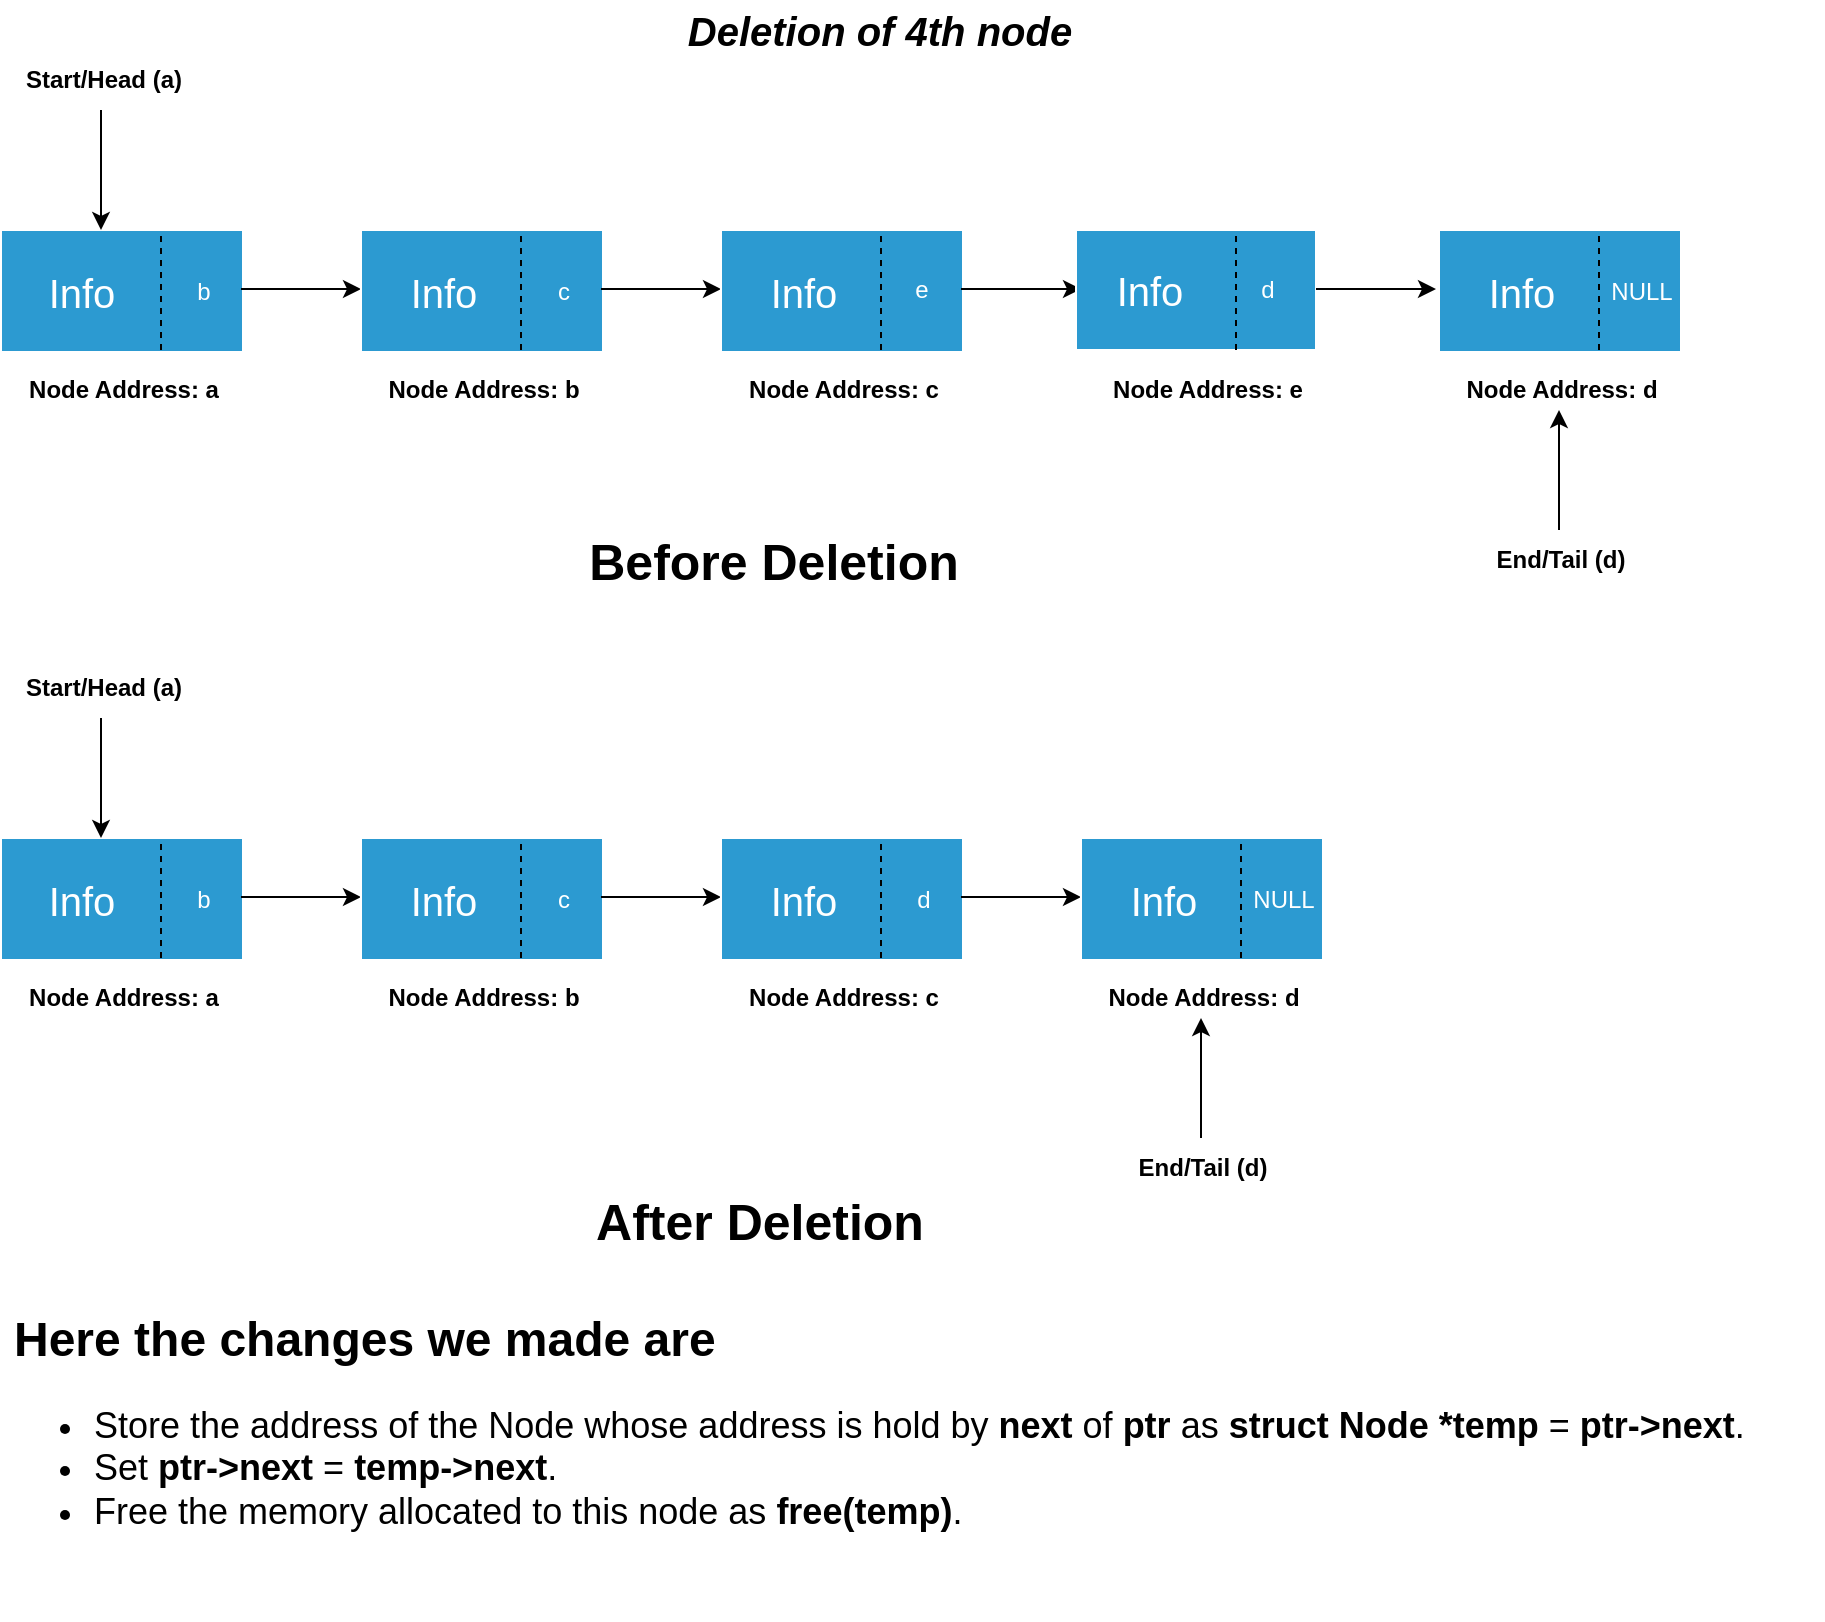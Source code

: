 <mxfile version="10.8.3" type="device"><diagram id="b0bjaMOpjdLnvXChYn6H" name="Page-1"><mxGraphModel dx="840" dy="415" grid="1" gridSize="10" guides="1" tooltips="1" connect="1" arrows="1" fold="1" page="1" pageScale="1" pageWidth="1169" pageHeight="1654" math="0" shadow="0"><root><mxCell id="0"/><mxCell id="1" parent="0"/><mxCell id="cm114596nSEJLQEr1XQZ-1" value="" style="rounded=0;whiteSpace=wrap;html=1;fillColor=#2C9AD1;strokeColor=#FFFFFF;" parent="1" vertex="1"><mxGeometry x="70.5" y="479" width="121" height="61" as="geometry"/></mxCell><mxCell id="cm114596nSEJLQEr1XQZ-2" value="" style="endArrow=classic;html=1;" parent="1" edge="1"><mxGeometry width="50" height="50" relative="1" as="geometry"><mxPoint x="190.5" y="508.5" as="sourcePoint"/><mxPoint x="250.5" y="508.5" as="targetPoint"/><Array as="points"/></mxGeometry></mxCell><mxCell id="cm114596nSEJLQEr1XQZ-3" value="" style="endArrow=none;dashed=1;html=1;" parent="1" edge="1"><mxGeometry width="50" height="50" relative="1" as="geometry"><mxPoint x="150.5" y="539" as="sourcePoint"/><mxPoint x="150.5" y="479" as="targetPoint"/></mxGeometry></mxCell><mxCell id="cm114596nSEJLQEr1XQZ-4" value="" style="rounded=0;whiteSpace=wrap;html=1;fillColor=#2C9AD1;strokeColor=#FFFFFF;" parent="1" vertex="1"><mxGeometry x="250.5" y="479" width="121" height="61" as="geometry"/></mxCell><mxCell id="cm114596nSEJLQEr1XQZ-5" value="" style="endArrow=classic;html=1;" parent="1" edge="1"><mxGeometry width="50" height="50" relative="1" as="geometry"><mxPoint x="370.5" y="508.5" as="sourcePoint"/><mxPoint x="430.5" y="508.5" as="targetPoint"/><Array as="points"/></mxGeometry></mxCell><mxCell id="cm114596nSEJLQEr1XQZ-6" value="" style="endArrow=none;dashed=1;html=1;" parent="1" edge="1"><mxGeometry width="50" height="50" relative="1" as="geometry"><mxPoint x="330.5" y="539" as="sourcePoint"/><mxPoint x="330.5" y="479" as="targetPoint"/></mxGeometry></mxCell><mxCell id="cm114596nSEJLQEr1XQZ-7" value="" style="rounded=0;whiteSpace=wrap;html=1;fillColor=#2C9AD1;strokeColor=#FFFFFF;" parent="1" vertex="1"><mxGeometry x="430.5" y="479" width="121" height="61" as="geometry"/></mxCell><mxCell id="cm114596nSEJLQEr1XQZ-8" value="" style="endArrow=classic;html=1;" parent="1" edge="1"><mxGeometry width="50" height="50" relative="1" as="geometry"><mxPoint x="550.5" y="508.5" as="sourcePoint"/><mxPoint x="610.5" y="508.5" as="targetPoint"/><Array as="points"/></mxGeometry></mxCell><mxCell id="cm114596nSEJLQEr1XQZ-9" value="" style="endArrow=none;dashed=1;html=1;" parent="1" edge="1"><mxGeometry width="50" height="50" relative="1" as="geometry"><mxPoint x="510.5" y="539" as="sourcePoint"/><mxPoint x="510.5" y="479" as="targetPoint"/></mxGeometry></mxCell><mxCell id="cm114596nSEJLQEr1XQZ-10" value="" style="rounded=0;whiteSpace=wrap;html=1;fillColor=#2C9AD1;strokeColor=#FFFFFF;" parent="1" vertex="1"><mxGeometry x="610.5" y="479" width="121" height="61" as="geometry"/></mxCell><mxCell id="cm114596nSEJLQEr1XQZ-11" value="" style="endArrow=none;dashed=1;html=1;" parent="1" edge="1"><mxGeometry width="50" height="50" relative="1" as="geometry"><mxPoint x="690.5" y="539" as="sourcePoint"/><mxPoint x="690.5" y="479" as="targetPoint"/></mxGeometry></mxCell><mxCell id="cm114596nSEJLQEr1XQZ-12" value="" style="endArrow=classic;html=1;" parent="1" edge="1"><mxGeometry width="50" height="50" relative="1" as="geometry"><mxPoint x="120.5" y="419" as="sourcePoint"/><mxPoint x="120.5" y="479" as="targetPoint"/></mxGeometry></mxCell><mxCell id="cm114596nSEJLQEr1XQZ-13" value="Start/Head (a)" style="text;html=1;strokeColor=none;fillColor=none;align=center;verticalAlign=middle;whiteSpace=wrap;rounded=0;fontStyle=1" parent="1" vertex="1"><mxGeometry x="71.5" y="389" width="100" height="30" as="geometry"/></mxCell><mxCell id="cm114596nSEJLQEr1XQZ-14" value="&lt;b&gt;End/Tail (d)&lt;/b&gt;" style="text;html=1;strokeColor=none;fillColor=none;align=center;verticalAlign=middle;whiteSpace=wrap;rounded=0;" parent="1" vertex="1"><mxGeometry x="628.5" y="629" width="85" height="30" as="geometry"/></mxCell><mxCell id="cm114596nSEJLQEr1XQZ-15" value="NULL" style="text;html=1;strokeColor=none;fillColor=none;align=center;verticalAlign=middle;whiteSpace=wrap;rounded=0;fontColor=#FFFFFF;" parent="1" vertex="1"><mxGeometry x="691.5" y="500" width="40" height="20" as="geometry"/></mxCell><object label="Node Address: a" id="cm114596nSEJLQEr1XQZ-16"><mxCell style="text;html=1;strokeColor=none;fillColor=none;align=center;verticalAlign=middle;whiteSpace=wrap;rounded=0;fontStyle=1" parent="1" vertex="1"><mxGeometry x="76.5" y="549" width="110" height="20" as="geometry"/></mxCell></object><object label="Node Address: b" id="cm114596nSEJLQEr1XQZ-17"><mxCell style="text;html=1;strokeColor=none;fillColor=none;align=center;verticalAlign=middle;whiteSpace=wrap;rounded=0;fontStyle=1" parent="1" vertex="1"><mxGeometry x="256.5" y="549" width="110" height="20" as="geometry"/></mxCell></object><object label="Node Address: c" id="cm114596nSEJLQEr1XQZ-18"><mxCell style="text;html=1;strokeColor=none;fillColor=none;align=center;verticalAlign=middle;whiteSpace=wrap;rounded=0;fontStyle=1" parent="1" vertex="1"><mxGeometry x="436.5" y="549" width="110" height="20" as="geometry"/></mxCell></object><object label="Node Address: d" id="cm114596nSEJLQEr1XQZ-19"><mxCell style="text;html=1;strokeColor=none;fillColor=none;align=center;verticalAlign=middle;whiteSpace=wrap;rounded=0;fontStyle=1" parent="1" vertex="1"><mxGeometry x="616.5" y="549" width="110" height="20" as="geometry"/></mxCell></object><mxCell id="cm114596nSEJLQEr1XQZ-20" value="" style="endArrow=classic;html=1;" parent="1" edge="1"><mxGeometry width="50" height="50" relative="1" as="geometry"><mxPoint x="670.5" y="629" as="sourcePoint"/><mxPoint x="670.5" y="569" as="targetPoint"/></mxGeometry></mxCell><mxCell id="cm114596nSEJLQEr1XQZ-21" value="b" style="text;html=1;strokeColor=none;fillColor=none;align=center;verticalAlign=middle;whiteSpace=wrap;rounded=0;fontColor=#FFFFFF;" parent="1" vertex="1"><mxGeometry x="151.5" y="499.5" width="40" height="20" as="geometry"/></mxCell><mxCell id="cm114596nSEJLQEr1XQZ-22" value="c" style="text;html=1;strokeColor=none;fillColor=none;align=center;verticalAlign=middle;whiteSpace=wrap;rounded=0;fontColor=#FFFFFF;" parent="1" vertex="1"><mxGeometry x="331.5" y="499.5" width="40" height="20" as="geometry"/></mxCell><mxCell id="cm114596nSEJLQEr1XQZ-23" value="d" style="text;html=1;strokeColor=none;fillColor=none;align=center;verticalAlign=middle;whiteSpace=wrap;rounded=0;fontColor=#FFFFFF;" parent="1" vertex="1"><mxGeometry x="511.5" y="499.5" width="40" height="20" as="geometry"/></mxCell><mxCell id="cm114596nSEJLQEr1XQZ-24" value="Info" style="text;html=1;strokeColor=none;fillColor=none;align=center;verticalAlign=middle;whiteSpace=wrap;rounded=0;fontSize=20;fontColor=#FFFFFF;" parent="1" vertex="1"><mxGeometry x="90.5" y="499.5" width="40" height="20" as="geometry"/></mxCell><mxCell id="cm114596nSEJLQEr1XQZ-25" value="Info" style="text;html=1;strokeColor=none;fillColor=none;align=center;verticalAlign=middle;whiteSpace=wrap;rounded=0;fontSize=20;fontColor=#FFFFFF;" parent="1" vertex="1"><mxGeometry x="271.5" y="500" width="40" height="20" as="geometry"/></mxCell><mxCell id="cm114596nSEJLQEr1XQZ-26" value="Info" style="text;html=1;strokeColor=none;fillColor=none;align=center;verticalAlign=middle;whiteSpace=wrap;rounded=0;fontSize=20;fontColor=#FFFFFF;" parent="1" vertex="1"><mxGeometry x="451.5" y="500" width="40" height="20" as="geometry"/></mxCell><mxCell id="cm114596nSEJLQEr1XQZ-27" value="Info" style="text;html=1;strokeColor=none;fillColor=none;align=center;verticalAlign=middle;whiteSpace=wrap;rounded=0;fontSize=20;fontColor=#FFFFFF;" parent="1" vertex="1"><mxGeometry x="631.5" y="500" width="40" height="20" as="geometry"/></mxCell><mxCell id="cm114596nSEJLQEr1XQZ-28" value="" style="rounded=0;whiteSpace=wrap;html=1;fillColor=#2C9AD1;strokeColor=#FFFFFF;" parent="1" vertex="1"><mxGeometry x="70.5" y="175" width="121" height="61" as="geometry"/></mxCell><mxCell id="cm114596nSEJLQEr1XQZ-29" value="" style="endArrow=classic;html=1;" parent="1" edge="1"><mxGeometry width="50" height="50" relative="1" as="geometry"><mxPoint x="190.5" y="204.5" as="sourcePoint"/><mxPoint x="250.5" y="204.5" as="targetPoint"/><Array as="points"/></mxGeometry></mxCell><mxCell id="cm114596nSEJLQEr1XQZ-30" value="" style="endArrow=none;dashed=1;html=1;" parent="1" edge="1"><mxGeometry width="50" height="50" relative="1" as="geometry"><mxPoint x="150.5" y="235" as="sourcePoint"/><mxPoint x="150.5" y="175" as="targetPoint"/></mxGeometry></mxCell><mxCell id="cm114596nSEJLQEr1XQZ-31" value="" style="rounded=0;whiteSpace=wrap;html=1;fillColor=#2C9AD1;strokeColor=#FFFFFF;" parent="1" vertex="1"><mxGeometry x="250.5" y="175" width="121" height="61" as="geometry"/></mxCell><mxCell id="cm114596nSEJLQEr1XQZ-32" value="" style="endArrow=classic;html=1;" parent="1" edge="1"><mxGeometry width="50" height="50" relative="1" as="geometry"><mxPoint x="370.5" y="204.5" as="sourcePoint"/><mxPoint x="430.5" y="204.5" as="targetPoint"/><Array as="points"/></mxGeometry></mxCell><mxCell id="cm114596nSEJLQEr1XQZ-33" value="" style="endArrow=none;dashed=1;html=1;" parent="1" edge="1"><mxGeometry width="50" height="50" relative="1" as="geometry"><mxPoint x="330.5" y="235" as="sourcePoint"/><mxPoint x="330.5" y="175" as="targetPoint"/></mxGeometry></mxCell><mxCell id="cm114596nSEJLQEr1XQZ-34" value="" style="rounded=0;whiteSpace=wrap;html=1;fillColor=#2C9AD1;strokeColor=#FFFFFF;" parent="1" vertex="1"><mxGeometry x="430.5" y="175" width="121" height="61" as="geometry"/></mxCell><mxCell id="cm114596nSEJLQEr1XQZ-35" value="" style="endArrow=classic;html=1;" parent="1" edge="1"><mxGeometry width="50" height="50" relative="1" as="geometry"><mxPoint x="550.5" y="204.5" as="sourcePoint"/><mxPoint x="610.5" y="204.5" as="targetPoint"/><Array as="points"/></mxGeometry></mxCell><mxCell id="cm114596nSEJLQEr1XQZ-36" value="" style="endArrow=none;dashed=1;html=1;" parent="1" edge="1"><mxGeometry width="50" height="50" relative="1" as="geometry"><mxPoint x="510.5" y="235" as="sourcePoint"/><mxPoint x="510.5" y="175" as="targetPoint"/></mxGeometry></mxCell><mxCell id="cm114596nSEJLQEr1XQZ-37" value="" style="rounded=0;whiteSpace=wrap;html=1;fillColor=#2C9AD1;strokeColor=#FFFFFF;" parent="1" vertex="1"><mxGeometry x="789.5" y="175" width="121" height="61" as="geometry"/></mxCell><mxCell id="cm114596nSEJLQEr1XQZ-38" value="" style="endArrow=none;dashed=1;html=1;" parent="1" edge="1"><mxGeometry width="50" height="50" relative="1" as="geometry"><mxPoint x="869.5" y="235" as="sourcePoint"/><mxPoint x="869.5" y="175" as="targetPoint"/></mxGeometry></mxCell><mxCell id="cm114596nSEJLQEr1XQZ-39" value="" style="endArrow=classic;html=1;" parent="1" edge="1"><mxGeometry width="50" height="50" relative="1" as="geometry"><mxPoint x="120.5" y="115" as="sourcePoint"/><mxPoint x="120.5" y="175" as="targetPoint"/></mxGeometry></mxCell><mxCell id="cm114596nSEJLQEr1XQZ-40" value="Start/Head (a)" style="text;html=1;strokeColor=none;fillColor=none;align=center;verticalAlign=middle;whiteSpace=wrap;rounded=0;fontStyle=1" parent="1" vertex="1"><mxGeometry x="71.5" y="85" width="100" height="30" as="geometry"/></mxCell><mxCell id="cm114596nSEJLQEr1XQZ-41" value="&lt;b&gt;End/Tail (d)&lt;/b&gt;" style="text;html=1;strokeColor=none;fillColor=none;align=center;verticalAlign=middle;whiteSpace=wrap;rounded=0;" parent="1" vertex="1"><mxGeometry x="807.5" y="325" width="85" height="30" as="geometry"/></mxCell><mxCell id="cm114596nSEJLQEr1XQZ-42" value="NULL" style="text;html=1;strokeColor=none;fillColor=none;align=center;verticalAlign=middle;whiteSpace=wrap;rounded=0;fontColor=#FFFFFF;" parent="1" vertex="1"><mxGeometry x="870.5" y="196" width="40" height="20" as="geometry"/></mxCell><object label="Node Address: a" id="cm114596nSEJLQEr1XQZ-43"><mxCell style="text;html=1;strokeColor=none;fillColor=none;align=center;verticalAlign=middle;whiteSpace=wrap;rounded=0;fontStyle=1" parent="1" vertex="1"><mxGeometry x="76.5" y="245" width="110" height="20" as="geometry"/></mxCell></object><object label="Node Address: b" id="cm114596nSEJLQEr1XQZ-44"><mxCell style="text;html=1;strokeColor=none;fillColor=none;align=center;verticalAlign=middle;whiteSpace=wrap;rounded=0;fontStyle=1" parent="1" vertex="1"><mxGeometry x="256.5" y="245" width="110" height="20" as="geometry"/></mxCell></object><object label="Node Address: c" id="cm114596nSEJLQEr1XQZ-45"><mxCell style="text;html=1;strokeColor=none;fillColor=none;align=center;verticalAlign=middle;whiteSpace=wrap;rounded=0;fontStyle=1" parent="1" vertex="1"><mxGeometry x="436.5" y="245" width="110" height="20" as="geometry"/></mxCell></object><object label="Node Address: d" id="cm114596nSEJLQEr1XQZ-46"><mxCell style="text;html=1;strokeColor=none;fillColor=none;align=center;verticalAlign=middle;whiteSpace=wrap;rounded=0;fontStyle=1" parent="1" vertex="1"><mxGeometry x="795.5" y="245" width="110" height="20" as="geometry"/></mxCell></object><mxCell id="cm114596nSEJLQEr1XQZ-47" value="" style="endArrow=classic;html=1;" parent="1" edge="1"><mxGeometry width="50" height="50" relative="1" as="geometry"><mxPoint x="849.5" y="325" as="sourcePoint"/><mxPoint x="849.5" y="265" as="targetPoint"/></mxGeometry></mxCell><mxCell id="cm114596nSEJLQEr1XQZ-48" value="b" style="text;html=1;strokeColor=none;fillColor=none;align=center;verticalAlign=middle;whiteSpace=wrap;rounded=0;fontColor=#FFFFFF;" parent="1" vertex="1"><mxGeometry x="151.5" y="195.5" width="40" height="20" as="geometry"/></mxCell><mxCell id="cm114596nSEJLQEr1XQZ-49" value="c" style="text;html=1;strokeColor=none;fillColor=none;align=center;verticalAlign=middle;whiteSpace=wrap;rounded=0;fontColor=#FFFFFF;" parent="1" vertex="1"><mxGeometry x="331.5" y="195.5" width="40" height="20" as="geometry"/></mxCell><mxCell id="cm114596nSEJLQEr1XQZ-50" value="Info" style="text;html=1;strokeColor=none;fillColor=none;align=center;verticalAlign=middle;whiteSpace=wrap;rounded=0;fontSize=20;fontColor=#FFFFFF;" parent="1" vertex="1"><mxGeometry x="90.5" y="195.5" width="40" height="20" as="geometry"/></mxCell><mxCell id="cm114596nSEJLQEr1XQZ-51" value="Info" style="text;html=1;strokeColor=none;fillColor=none;align=center;verticalAlign=middle;whiteSpace=wrap;rounded=0;fontSize=20;fontColor=#FFFFFF;" parent="1" vertex="1"><mxGeometry x="271.5" y="196" width="40" height="20" as="geometry"/></mxCell><mxCell id="cm114596nSEJLQEr1XQZ-52" value="Info" style="text;html=1;strokeColor=none;fillColor=none;align=center;verticalAlign=middle;whiteSpace=wrap;rounded=0;fontSize=20;fontColor=#FFFFFF;" parent="1" vertex="1"><mxGeometry x="451.5" y="196" width="40" height="20" as="geometry"/></mxCell><mxCell id="cm114596nSEJLQEr1XQZ-53" value="Info" style="text;html=1;strokeColor=none;fillColor=none;align=center;verticalAlign=middle;whiteSpace=wrap;rounded=0;fontSize=20;fontColor=#FFFFFF;" parent="1" vertex="1"><mxGeometry x="810.5" y="196" width="40" height="20" as="geometry"/></mxCell><mxCell id="cm114596nSEJLQEr1XQZ-54" value="Before Deletion" style="text;html=1;strokeColor=none;fillColor=none;align=center;verticalAlign=middle;whiteSpace=wrap;rounded=0;fontSize=25;fontStyle=1" parent="1" vertex="1"><mxGeometry x="347" y="310" width="220" height="60" as="geometry"/></mxCell><mxCell id="cm114596nSEJLQEr1XQZ-55" value="After Deletion" style="text;html=1;strokeColor=none;fillColor=none;align=center;verticalAlign=middle;whiteSpace=wrap;rounded=0;fontSize=25;fontStyle=1" parent="1" vertex="1"><mxGeometry x="340" y="640" width="220" height="60" as="geometry"/></mxCell><mxCell id="cm114596nSEJLQEr1XQZ-56" value="" style="rounded=0;whiteSpace=wrap;html=1;fillColor=#2C9AD1;strokeColor=#FFFFFF;" parent="1" vertex="1"><mxGeometry x="608" y="175" width="120" height="60" as="geometry"/></mxCell><mxCell id="cm114596nSEJLQEr1XQZ-57" value="" style="endArrow=classic;html=1;" parent="1" edge="1"><mxGeometry width="50" height="50" relative="1" as="geometry"><mxPoint x="728" y="204.5" as="sourcePoint"/><mxPoint x="788" y="204.5" as="targetPoint"/><Array as="points"/></mxGeometry></mxCell><mxCell id="cm114596nSEJLQEr1XQZ-58" value="" style="endArrow=none;dashed=1;html=1;" parent="1" edge="1"><mxGeometry width="50" height="50" relative="1" as="geometry"><mxPoint x="688" y="235" as="sourcePoint"/><mxPoint x="688" y="175" as="targetPoint"/></mxGeometry></mxCell><mxCell id="cm114596nSEJLQEr1XQZ-59" value="Info" style="text;html=1;strokeColor=none;fillColor=none;align=center;verticalAlign=middle;whiteSpace=wrap;rounded=0;fontSize=20;fontColor=#FFFFFF;" parent="1" vertex="1"><mxGeometry x="625" y="195" width="40" height="20" as="geometry"/></mxCell><mxCell id="cm114596nSEJLQEr1XQZ-60" value="d" style="text;html=1;strokeColor=none;fillColor=none;align=center;verticalAlign=middle;whiteSpace=wrap;rounded=0;fontColor=#FFFFFF;" parent="1" vertex="1"><mxGeometry x="684" y="195" width="40" height="20" as="geometry"/></mxCell><mxCell id="cm114596nSEJLQEr1XQZ-61" value="e" style="text;html=1;strokeColor=none;fillColor=none;align=center;verticalAlign=middle;whiteSpace=wrap;rounded=0;fontColor=#FFFFFF;" parent="1" vertex="1"><mxGeometry x="511" y="195" width="40" height="20" as="geometry"/></mxCell><object label="Node Address: e" id="cm114596nSEJLQEr1XQZ-62"><mxCell style="text;html=1;strokeColor=none;fillColor=none;align=center;verticalAlign=middle;whiteSpace=wrap;rounded=0;fontStyle=1;fontColor=#000000;" parent="1" vertex="1"><mxGeometry x="619" y="245" width="110" height="20" as="geometry"/></mxCell></object><mxCell id="cm114596nSEJLQEr1XQZ-63" value="Deletion of 4th node" style="text;html=1;strokeColor=none;fillColor=none;align=center;verticalAlign=middle;whiteSpace=wrap;rounded=0;fontColor=#000000;fontSize=20;fontStyle=3" parent="1" vertex="1"><mxGeometry x="224.5" y="60" width="570" height="30" as="geometry"/></mxCell><mxCell id="6ctfF5Lyr14x31HCf0Ym-1" value="&lt;h1&gt;Here the changes we made are&lt;/h1&gt;&lt;div&gt;&lt;ul style=&quot;font-size: 18px&quot;&gt;&lt;li&gt;&lt;div&gt;Store the address of the Node whose address is hold by &lt;b&gt;next&lt;/b&gt;&amp;nbsp;of &lt;b&gt;ptr&lt;/b&gt;&amp;nbsp;as &lt;b&gt;struct Node *temp&lt;/b&gt;&amp;nbsp;= &lt;b&gt;ptr-&amp;gt;next&lt;/b&gt;.&lt;/div&gt;&lt;/li&gt;&lt;li&gt;&lt;div&gt;&lt;div&gt;Set &lt;b&gt;ptr-&amp;gt;next&lt;/b&gt;&amp;nbsp;= &lt;b&gt;temp-&amp;gt;next&lt;/b&gt;.&lt;/div&gt;&lt;/div&gt;&lt;/li&gt;&lt;li&gt;&lt;div&gt;&lt;div&gt;Free the memory allocated to this node as &lt;b&gt;free(temp)&lt;/b&gt;.&lt;/div&gt;&lt;/div&gt;&lt;/li&gt;&lt;/ul&gt;&lt;/div&gt;" style="text;html=1;strokeColor=none;fillColor=none;spacing=5;spacingTop=-20;whiteSpace=wrap;overflow=hidden;rounded=0;" vertex="1" parent="1"><mxGeometry x="71.5" y="710" width="910" height="160" as="geometry"/></mxCell></root></mxGraphModel></diagram></mxfile>